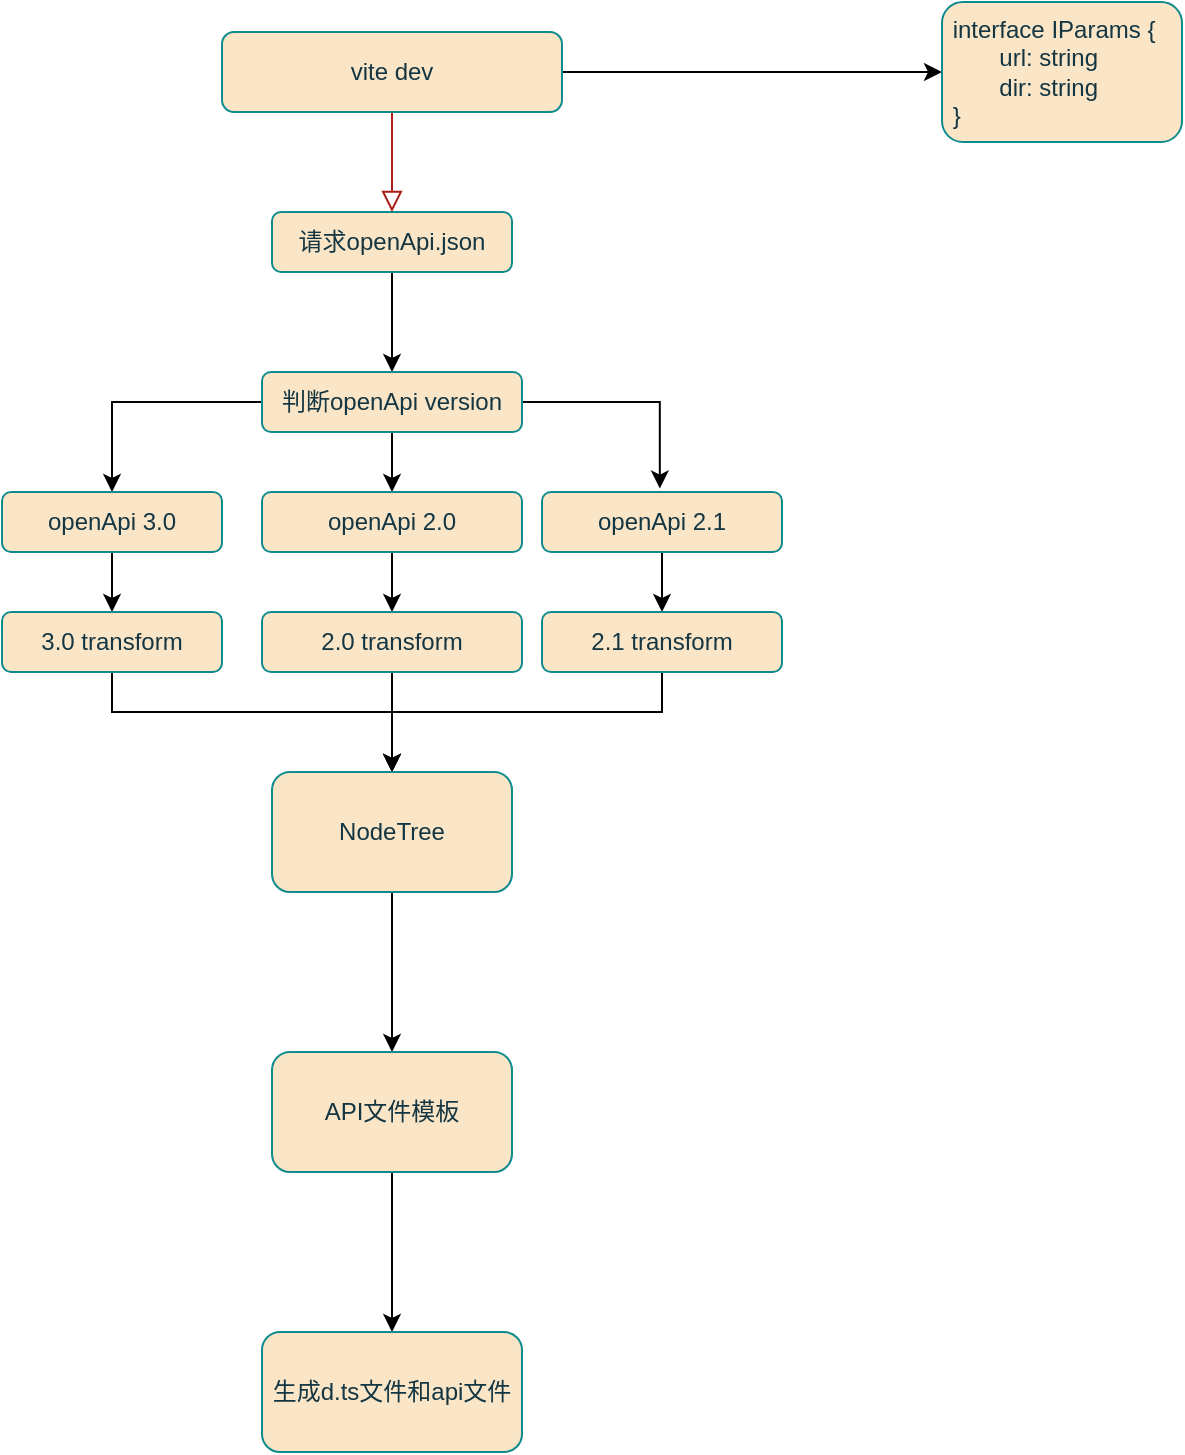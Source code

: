 <mxfile version="21.7.5" type="github">
  <diagram id="C5RBs43oDa-KdzZeNtuy" name="Page-1">
    <mxGraphModel dx="830" dy="447" grid="1" gridSize="10" guides="1" tooltips="1" connect="1" arrows="1" fold="1" page="1" pageScale="1" pageWidth="827" pageHeight="1169" math="0" shadow="0">
      <root>
        <mxCell id="WIyWlLk6GJQsqaUBKTNV-0" />
        <mxCell id="WIyWlLk6GJQsqaUBKTNV-1" parent="WIyWlLk6GJQsqaUBKTNV-0" />
        <mxCell id="WIyWlLk6GJQsqaUBKTNV-2" value="" style="rounded=1;html=1;jettySize=auto;orthogonalLoop=1;fontSize=11;endArrow=block;endFill=0;endSize=8;strokeWidth=1;shadow=0;labelBackgroundColor=none;edgeStyle=orthogonalEdgeStyle;strokeColor=#A8201A;fontColor=default;" parent="WIyWlLk6GJQsqaUBKTNV-1" source="WIyWlLk6GJQsqaUBKTNV-3" target="AXFKlg1v9iwPmCaXSnl4-1" edge="1">
          <mxGeometry relative="1" as="geometry">
            <mxPoint x="222" y="195" as="targetPoint" />
          </mxGeometry>
        </mxCell>
        <mxCell id="AXFKlg1v9iwPmCaXSnl4-46" style="edgeStyle=orthogonalEdgeStyle;rounded=0;orthogonalLoop=1;jettySize=auto;html=1;entryX=0;entryY=0.5;entryDx=0;entryDy=0;" edge="1" parent="WIyWlLk6GJQsqaUBKTNV-1" source="WIyWlLk6GJQsqaUBKTNV-3" target="WIyWlLk6GJQsqaUBKTNV-7">
          <mxGeometry relative="1" as="geometry" />
        </mxCell>
        <mxCell id="WIyWlLk6GJQsqaUBKTNV-3" value="vite dev" style="rounded=1;whiteSpace=wrap;html=1;fontSize=12;glass=0;strokeWidth=1;shadow=0;labelBackgroundColor=none;fillColor=#FAE5C7;strokeColor=#0F8B8D;fontColor=#143642;" parent="WIyWlLk6GJQsqaUBKTNV-1" vertex="1">
          <mxGeometry x="160" y="80" width="170" height="40" as="geometry" />
        </mxCell>
        <mxCell id="WIyWlLk6GJQsqaUBKTNV-7" value="&amp;nbsp;interface IParams {&lt;br&gt;&lt;span style=&quot;white-space: pre;&quot;&gt;&#x9;&lt;/span&gt;url: string&lt;br&gt;&lt;span style=&quot;white-space: pre;&quot;&gt;&#x9;&lt;/span&gt;dir: string&lt;br&gt;&lt;div style=&quot;&quot;&gt;&lt;span style=&quot;background-color: initial;&quot;&gt;&amp;nbsp;}&lt;/span&gt;&lt;/div&gt;" style="rounded=1;whiteSpace=wrap;html=1;fontSize=12;glass=0;strokeWidth=1;shadow=0;labelBackgroundColor=none;fillColor=#FAE5C7;strokeColor=#0F8B8D;fontColor=#143642;align=left;fontFamily=Helvetica;" parent="WIyWlLk6GJQsqaUBKTNV-1" vertex="1">
          <mxGeometry x="520" y="65" width="120" height="70" as="geometry" />
        </mxCell>
        <mxCell id="AXFKlg1v9iwPmCaXSnl4-3" style="edgeStyle=orthogonalEdgeStyle;rounded=0;orthogonalLoop=1;jettySize=auto;html=1;entryX=0.5;entryY=0;entryDx=0;entryDy=0;" edge="1" parent="WIyWlLk6GJQsqaUBKTNV-1" source="AXFKlg1v9iwPmCaXSnl4-1" target="AXFKlg1v9iwPmCaXSnl4-2">
          <mxGeometry relative="1" as="geometry" />
        </mxCell>
        <mxCell id="AXFKlg1v9iwPmCaXSnl4-1" value="请求openApi.json&lt;br&gt;" style="rounded=1;whiteSpace=wrap;html=1;fontSize=12;glass=0;strokeWidth=1;shadow=0;labelBackgroundColor=none;fillColor=#FAE5C7;strokeColor=#0F8B8D;fontColor=#143642;" vertex="1" parent="WIyWlLk6GJQsqaUBKTNV-1">
          <mxGeometry x="185" y="170" width="120" height="30" as="geometry" />
        </mxCell>
        <mxCell id="AXFKlg1v9iwPmCaXSnl4-16" style="edgeStyle=orthogonalEdgeStyle;rounded=0;orthogonalLoop=1;jettySize=auto;html=1;entryX=0.5;entryY=0;entryDx=0;entryDy=0;" edge="1" parent="WIyWlLk6GJQsqaUBKTNV-1" source="AXFKlg1v9iwPmCaXSnl4-2" target="AXFKlg1v9iwPmCaXSnl4-8">
          <mxGeometry relative="1" as="geometry" />
        </mxCell>
        <mxCell id="AXFKlg1v9iwPmCaXSnl4-17" style="edgeStyle=orthogonalEdgeStyle;rounded=0;orthogonalLoop=1;jettySize=auto;html=1;entryX=0.491;entryY=-0.058;entryDx=0;entryDy=0;entryPerimeter=0;" edge="1" parent="WIyWlLk6GJQsqaUBKTNV-1" source="AXFKlg1v9iwPmCaXSnl4-2" target="AXFKlg1v9iwPmCaXSnl4-6">
          <mxGeometry relative="1" as="geometry" />
        </mxCell>
        <mxCell id="AXFKlg1v9iwPmCaXSnl4-18" style="edgeStyle=orthogonalEdgeStyle;rounded=0;orthogonalLoop=1;jettySize=auto;html=1;entryX=0.5;entryY=0;entryDx=0;entryDy=0;" edge="1" parent="WIyWlLk6GJQsqaUBKTNV-1" source="AXFKlg1v9iwPmCaXSnl4-2" target="AXFKlg1v9iwPmCaXSnl4-5">
          <mxGeometry relative="1" as="geometry" />
        </mxCell>
        <mxCell id="AXFKlg1v9iwPmCaXSnl4-2" value="判断openApi version" style="rounded=1;whiteSpace=wrap;html=1;fontSize=12;glass=0;strokeWidth=1;shadow=0;labelBackgroundColor=none;fillColor=#FAE5C7;strokeColor=#0F8B8D;fontColor=#143642;" vertex="1" parent="WIyWlLk6GJQsqaUBKTNV-1">
          <mxGeometry x="180" y="250" width="130" height="30" as="geometry" />
        </mxCell>
        <mxCell id="AXFKlg1v9iwPmCaXSnl4-15" value="" style="edgeStyle=orthogonalEdgeStyle;rounded=0;orthogonalLoop=1;jettySize=auto;html=1;" edge="1" parent="WIyWlLk6GJQsqaUBKTNV-1" source="AXFKlg1v9iwPmCaXSnl4-5">
          <mxGeometry relative="1" as="geometry">
            <mxPoint x="245" y="370" as="targetPoint" />
          </mxGeometry>
        </mxCell>
        <mxCell id="AXFKlg1v9iwPmCaXSnl4-5" value="openApi 2.0" style="rounded=1;whiteSpace=wrap;html=1;fontSize=12;glass=0;strokeWidth=1;shadow=0;labelBackgroundColor=none;fillColor=#FAE5C7;strokeColor=#0F8B8D;fontColor=#143642;" vertex="1" parent="WIyWlLk6GJQsqaUBKTNV-1">
          <mxGeometry x="180" y="310" width="130" height="30" as="geometry" />
        </mxCell>
        <mxCell id="AXFKlg1v9iwPmCaXSnl4-23" style="edgeStyle=orthogonalEdgeStyle;rounded=0;orthogonalLoop=1;jettySize=auto;html=1;entryX=0.5;entryY=0;entryDx=0;entryDy=0;" edge="1" parent="WIyWlLk6GJQsqaUBKTNV-1" source="AXFKlg1v9iwPmCaXSnl4-6" target="AXFKlg1v9iwPmCaXSnl4-21">
          <mxGeometry relative="1" as="geometry" />
        </mxCell>
        <mxCell id="AXFKlg1v9iwPmCaXSnl4-6" value="openApi 2.1" style="rounded=1;whiteSpace=wrap;html=1;fontSize=12;glass=0;strokeWidth=1;shadow=0;labelBackgroundColor=none;fillColor=#FAE5C7;strokeColor=#0F8B8D;fontColor=#143642;" vertex="1" parent="WIyWlLk6GJQsqaUBKTNV-1">
          <mxGeometry x="320" y="310" width="120" height="30" as="geometry" />
        </mxCell>
        <mxCell id="AXFKlg1v9iwPmCaXSnl4-22" style="edgeStyle=orthogonalEdgeStyle;rounded=0;orthogonalLoop=1;jettySize=auto;html=1;entryX=0.5;entryY=0;entryDx=0;entryDy=0;" edge="1" parent="WIyWlLk6GJQsqaUBKTNV-1" source="AXFKlg1v9iwPmCaXSnl4-8" target="AXFKlg1v9iwPmCaXSnl4-20">
          <mxGeometry relative="1" as="geometry" />
        </mxCell>
        <mxCell id="AXFKlg1v9iwPmCaXSnl4-8" value="openApi 3.0" style="rounded=1;whiteSpace=wrap;html=1;fontSize=12;glass=0;strokeWidth=1;shadow=0;labelBackgroundColor=none;fillColor=#FAE5C7;strokeColor=#0F8B8D;fontColor=#143642;" vertex="1" parent="WIyWlLk6GJQsqaUBKTNV-1">
          <mxGeometry x="50" y="310" width="110" height="30" as="geometry" />
        </mxCell>
        <mxCell id="AXFKlg1v9iwPmCaXSnl4-33" style="edgeStyle=orthogonalEdgeStyle;rounded=0;orthogonalLoop=1;jettySize=auto;html=1;entryX=0.5;entryY=0;entryDx=0;entryDy=0;" edge="1" parent="WIyWlLk6GJQsqaUBKTNV-1" source="AXFKlg1v9iwPmCaXSnl4-19" target="AXFKlg1v9iwPmCaXSnl4-30">
          <mxGeometry relative="1" as="geometry" />
        </mxCell>
        <mxCell id="AXFKlg1v9iwPmCaXSnl4-19" value="2.0 transform" style="rounded=1;whiteSpace=wrap;html=1;fontSize=12;glass=0;strokeWidth=1;shadow=0;labelBackgroundColor=none;fillColor=#FAE5C7;strokeColor=#0F8B8D;fontColor=#143642;" vertex="1" parent="WIyWlLk6GJQsqaUBKTNV-1">
          <mxGeometry x="180" y="370" width="130" height="30" as="geometry" />
        </mxCell>
        <mxCell id="AXFKlg1v9iwPmCaXSnl4-35" style="edgeStyle=orthogonalEdgeStyle;rounded=0;orthogonalLoop=1;jettySize=auto;html=1;" edge="1" parent="WIyWlLk6GJQsqaUBKTNV-1" source="AXFKlg1v9iwPmCaXSnl4-20" target="AXFKlg1v9iwPmCaXSnl4-30">
          <mxGeometry relative="1" as="geometry">
            <Array as="points">
              <mxPoint x="105" y="420" />
              <mxPoint x="245" y="420" />
            </Array>
          </mxGeometry>
        </mxCell>
        <mxCell id="AXFKlg1v9iwPmCaXSnl4-20" value="3.0 transform" style="rounded=1;whiteSpace=wrap;html=1;fontSize=12;glass=0;strokeWidth=1;shadow=0;labelBackgroundColor=none;fillColor=#FAE5C7;strokeColor=#0F8B8D;fontColor=#143642;" vertex="1" parent="WIyWlLk6GJQsqaUBKTNV-1">
          <mxGeometry x="50" y="370" width="110" height="30" as="geometry" />
        </mxCell>
        <mxCell id="AXFKlg1v9iwPmCaXSnl4-34" style="edgeStyle=orthogonalEdgeStyle;rounded=0;orthogonalLoop=1;jettySize=auto;html=1;entryX=0.5;entryY=0;entryDx=0;entryDy=0;" edge="1" parent="WIyWlLk6GJQsqaUBKTNV-1" source="AXFKlg1v9iwPmCaXSnl4-21" target="AXFKlg1v9iwPmCaXSnl4-30">
          <mxGeometry relative="1" as="geometry">
            <Array as="points">
              <mxPoint x="380" y="420" />
              <mxPoint x="245" y="420" />
            </Array>
          </mxGeometry>
        </mxCell>
        <mxCell id="AXFKlg1v9iwPmCaXSnl4-21" value="2.1 transform" style="rounded=1;whiteSpace=wrap;html=1;fontSize=12;glass=0;strokeWidth=1;shadow=0;labelBackgroundColor=none;fillColor=#FAE5C7;strokeColor=#0F8B8D;fontColor=#143642;" vertex="1" parent="WIyWlLk6GJQsqaUBKTNV-1">
          <mxGeometry x="320" y="370" width="120" height="30" as="geometry" />
        </mxCell>
        <mxCell id="AXFKlg1v9iwPmCaXSnl4-41" value="" style="edgeStyle=orthogonalEdgeStyle;rounded=0;orthogonalLoop=1;jettySize=auto;html=1;" edge="1" parent="WIyWlLk6GJQsqaUBKTNV-1" source="AXFKlg1v9iwPmCaXSnl4-30" target="AXFKlg1v9iwPmCaXSnl4-40">
          <mxGeometry relative="1" as="geometry" />
        </mxCell>
        <mxCell id="AXFKlg1v9iwPmCaXSnl4-30" value="NodeTree" style="rounded=1;whiteSpace=wrap;html=1;fillColor=#FAE5C7;strokeColor=#0F8B8D;fontColor=#143642;glass=0;strokeWidth=1;shadow=0;labelBackgroundColor=none;" vertex="1" parent="WIyWlLk6GJQsqaUBKTNV-1">
          <mxGeometry x="185" y="450" width="120" height="60" as="geometry" />
        </mxCell>
        <mxCell id="AXFKlg1v9iwPmCaXSnl4-43" value="" style="edgeStyle=orthogonalEdgeStyle;rounded=0;orthogonalLoop=1;jettySize=auto;html=1;" edge="1" parent="WIyWlLk6GJQsqaUBKTNV-1" source="AXFKlg1v9iwPmCaXSnl4-40" target="AXFKlg1v9iwPmCaXSnl4-42">
          <mxGeometry relative="1" as="geometry" />
        </mxCell>
        <mxCell id="AXFKlg1v9iwPmCaXSnl4-40" value="API文件模板" style="whiteSpace=wrap;html=1;fillColor=#FAE5C7;strokeColor=#0F8B8D;fontColor=#143642;rounded=1;glass=0;strokeWidth=1;shadow=0;labelBackgroundColor=none;" vertex="1" parent="WIyWlLk6GJQsqaUBKTNV-1">
          <mxGeometry x="185" y="590" width="120" height="60" as="geometry" />
        </mxCell>
        <mxCell id="AXFKlg1v9iwPmCaXSnl4-42" value="生成d.ts文件和api文件" style="whiteSpace=wrap;html=1;fillColor=#FAE5C7;strokeColor=#0F8B8D;fontColor=#143642;rounded=1;glass=0;strokeWidth=1;shadow=0;labelBackgroundColor=none;" vertex="1" parent="WIyWlLk6GJQsqaUBKTNV-1">
          <mxGeometry x="180" y="730" width="130" height="60" as="geometry" />
        </mxCell>
      </root>
    </mxGraphModel>
  </diagram>
</mxfile>
